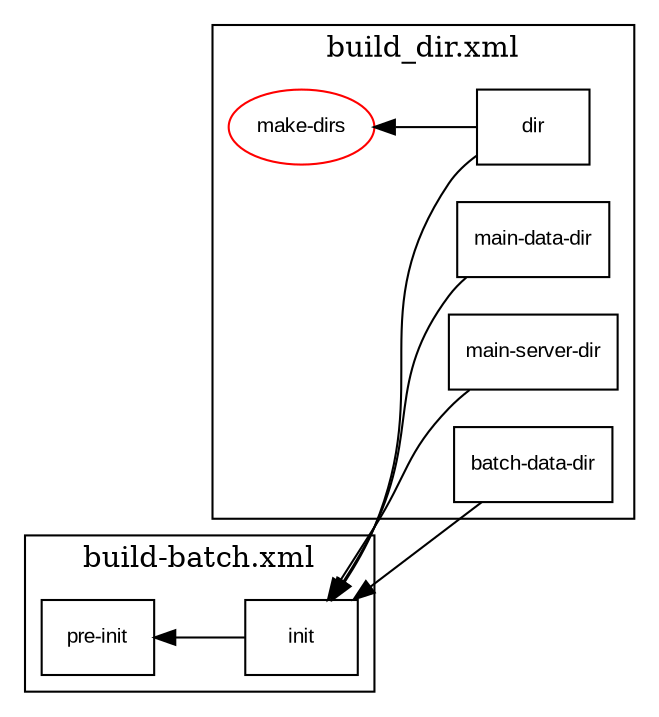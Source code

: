 digraph G {
node [shape=box,fontname="Arial",fontsize="10"];
edge [fontname="Arial",fontsize="8"];
rankdir=RL;

concentrate=true;
	subgraph cluster_0 {
		label="build-batch.xml"
		build_batch_target_init [label="init" shape=box color=black ]; 
		build_batch_target_pre_init [label="pre-init" shape=box color=black ]; 
	}
	subgraph cluster_1 {
		label="build_dir.xml"
		build_dir_target_dir [label="dir" shape=box color=black ]; 
		build_dir_target_main_data_dir [label="main-data-dir" shape=box color=black ]; 
		build_dir_target_main_server_dir [label="main-server-dir" shape=box color=black ]; 
		build_dir_target_batch_data_dir [label="batch-data-dir" shape=box color=black ]; 
		build_dir_macrodef_make_dirs [label="make-dirs" shape=ellipse color=red ]; 
	}
		build_batch_target_init -> build_batch_target_pre_init;
		build_dir_target_batch_data_dir -> build_batch_target_init;
		build_dir_target_dir -> build_batch_target_init;
		build_dir_target_dir -> build_dir_macrodef_make_dirs;
		build_dir_target_main_data_dir -> build_batch_target_init;
		build_dir_target_main_server_dir -> build_batch_target_init;
}